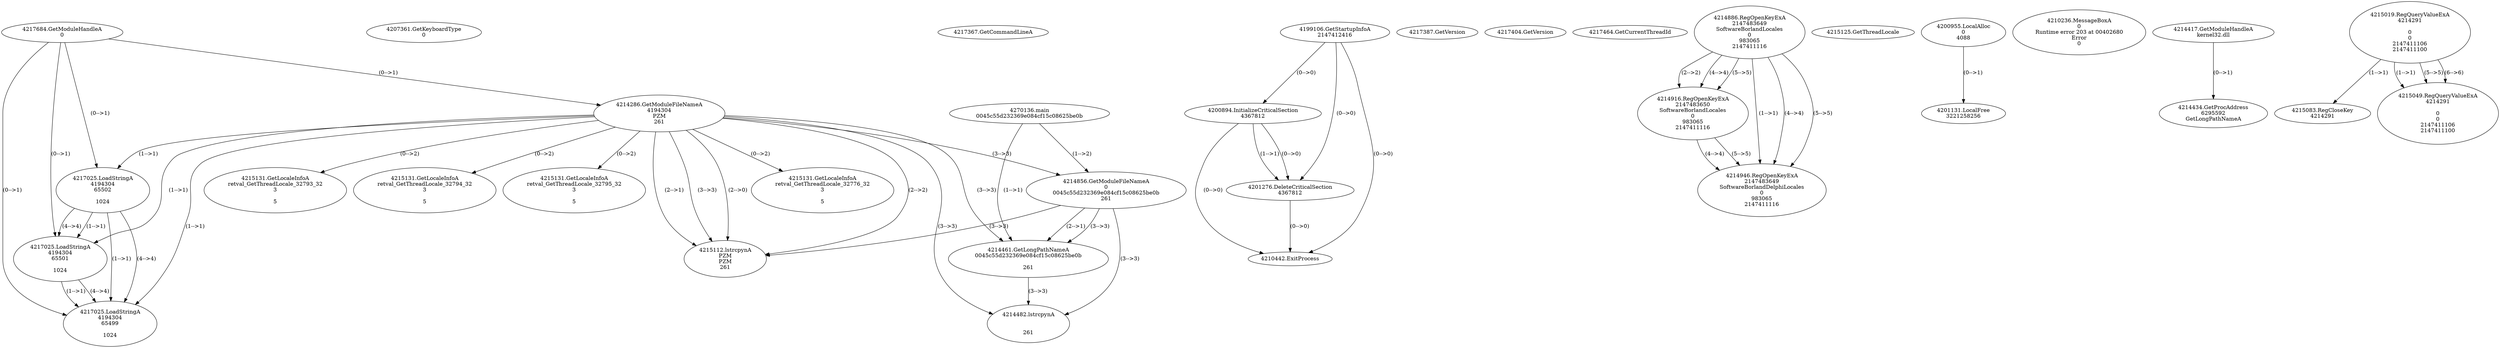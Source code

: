 // Global SCDG with merge call
digraph {
	0 [label="4270136.main
0045c55d232369e084cf15c08625be0b"]
	1 [label="4217684.GetModuleHandleA
0"]
	2 [label="4207361.GetKeyboardType
0"]
	3 [label="4217367.GetCommandLineA
"]
	4 [label="4199106.GetStartupInfoA
2147412416"]
	5 [label="4217387.GetVersion
"]
	6 [label="4217404.GetVersion
"]
	7 [label="4217464.GetCurrentThreadId
"]
	8 [label="4214286.GetModuleFileNameA
4194304
PZM
261"]
	1 -> 8 [label="(0-->1)"]
	9 [label="4214856.GetModuleFileNameA
0
0045c55d232369e084cf15c08625be0b
261"]
	0 -> 9 [label="(1-->2)"]
	8 -> 9 [label="(3-->3)"]
	10 [label="4214886.RegOpenKeyExA
2147483649
Software\Borland\Locales
0
983065
2147411116"]
	11 [label="4214916.RegOpenKeyExA
2147483650
Software\Borland\Locales
0
983065
2147411116"]
	10 -> 11 [label="(2-->2)"]
	10 -> 11 [label="(4-->4)"]
	10 -> 11 [label="(5-->5)"]
	12 [label="4214946.RegOpenKeyExA
2147483649
Software\Borland\Delphi\Locales
0
983065
2147411116"]
	10 -> 12 [label="(1-->1)"]
	10 -> 12 [label="(4-->4)"]
	11 -> 12 [label="(4-->4)"]
	10 -> 12 [label="(5-->5)"]
	11 -> 12 [label="(5-->5)"]
	13 [label="4215112.lstrcpynA
PZM
PZM
261"]
	8 -> 13 [label="(2-->1)"]
	8 -> 13 [label="(2-->2)"]
	8 -> 13 [label="(3-->3)"]
	9 -> 13 [label="(3-->3)"]
	8 -> 13 [label="(2-->0)"]
	14 [label="4215125.GetThreadLocale
"]
	15 [label="4215131.GetLocaleInfoA
retval_GetThreadLocale_32776_32
3

5"]
	8 -> 15 [label="(0-->2)"]
	16 [label="4217025.LoadStringA
4194304
65502

1024"]
	1 -> 16 [label="(0-->1)"]
	8 -> 16 [label="(1-->1)"]
	17 [label="4200894.InitializeCriticalSection
4367812"]
	4 -> 17 [label="(0-->0)"]
	18 [label="4200955.LocalAlloc
0
4088"]
	19 [label="4210236.MessageBoxA
0
Runtime error 203 at 00402680
Error
0"]
	20 [label="4201131.LocalFree
3221258256"]
	18 -> 20 [label="(0-->1)"]
	21 [label="4201276.DeleteCriticalSection
4367812"]
	17 -> 21 [label="(1-->1)"]
	4 -> 21 [label="(0-->0)"]
	17 -> 21 [label="(0-->0)"]
	22 [label="4210442.ExitProcess
"]
	4 -> 22 [label="(0-->0)"]
	17 -> 22 [label="(0-->0)"]
	21 -> 22 [label="(0-->0)"]
	23 [label="4214417.GetModuleHandleA
kernel32.dll"]
	24 [label="4214434.GetProcAddress
6295592
GetLongPathNameA"]
	23 -> 24 [label="(0-->1)"]
	25 [label="4214461.GetLongPathNameA
0045c55d232369e084cf15c08625be0b

261"]
	0 -> 25 [label="(1-->1)"]
	9 -> 25 [label="(2-->1)"]
	8 -> 25 [label="(3-->3)"]
	9 -> 25 [label="(3-->3)"]
	26 [label="4214482.lstrcpynA


261"]
	8 -> 26 [label="(3-->3)"]
	9 -> 26 [label="(3-->3)"]
	25 -> 26 [label="(3-->3)"]
	27 [label="4215019.RegQueryValueExA
4214291

0
0
2147411106
2147411100"]
	28 [label="4215083.RegCloseKey
4214291"]
	27 -> 28 [label="(1-->1)"]
	29 [label="4215131.GetLocaleInfoA
retval_GetThreadLocale_32793_32
3

5"]
	8 -> 29 [label="(0-->2)"]
	30 [label="4217025.LoadStringA
4194304
65501

1024"]
	1 -> 30 [label="(0-->1)"]
	8 -> 30 [label="(1-->1)"]
	16 -> 30 [label="(1-->1)"]
	16 -> 30 [label="(4-->4)"]
	31 [label="4217025.LoadStringA
4194304
65499

1024"]
	1 -> 31 [label="(0-->1)"]
	8 -> 31 [label="(1-->1)"]
	16 -> 31 [label="(1-->1)"]
	30 -> 31 [label="(1-->1)"]
	16 -> 31 [label="(4-->4)"]
	30 -> 31 [label="(4-->4)"]
	32 [label="4215131.GetLocaleInfoA
retval_GetThreadLocale_32794_32
3

5"]
	8 -> 32 [label="(0-->2)"]
	33 [label="4215049.RegQueryValueExA
4214291

0
0
2147411106
2147411100"]
	27 -> 33 [label="(1-->1)"]
	27 -> 33 [label="(5-->5)"]
	27 -> 33 [label="(6-->6)"]
	34 [label="4215131.GetLocaleInfoA
retval_GetThreadLocale_32795_32
3

5"]
	8 -> 34 [label="(0-->2)"]
}
